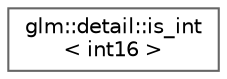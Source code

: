 digraph "Graphical Class Hierarchy"
{
 // LATEX_PDF_SIZE
  bgcolor="transparent";
  edge [fontname=Helvetica,fontsize=10,labelfontname=Helvetica,labelfontsize=10];
  node [fontname=Helvetica,fontsize=10,shape=box,height=0.2,width=0.4];
  rankdir="LR";
  Node0 [id="Node000000",label="glm::detail::is_int\l\< int16 \>",height=0.2,width=0.4,color="grey40", fillcolor="white", style="filled",URL="$structglm_1_1detail_1_1is__int_3_01int16_01_4.html",tooltip=" "];
}
